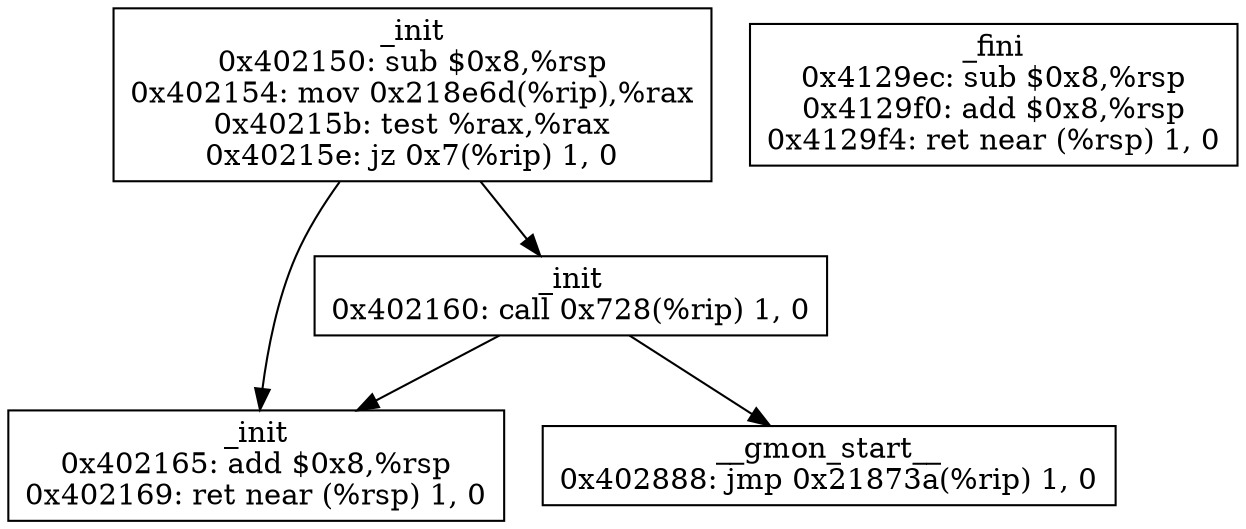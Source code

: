 digraph g {
B0 [shape=box, style=solid, label="_init\n0x402150: sub $0x8,%rsp\n0x402154: mov 0x218e6d(%rip),%rax\n0x40215b: test %rax,%rax\n0x40215e: jz 0x7(%rip) 1, 0"];
B1 [shape=box, style=solid, label="_init\n0x402160: call 0x728(%rip) 1, 0"];
B2 [shape=box, style=solid, label="_init\n0x402165: add $0x8,%rsp\n0x402169: ret near (%rsp) 1, 0"];
B3 [shape=box, style=solid, label="__gmon_start__\n0x402888: jmp 0x21873a(%rip) 1, 0"];
B4 [shape=box, style=solid, label="_fini\n0x4129ec: sub $0x8,%rsp\n0x4129f0: add $0x8,%rsp\n0x4129f4: ret near (%rsp) 1, 0"];
B0 -> B1 [style=solid, color="black"];
B0 -> B2 [style=solid, color="black"];
B1 -> B2 [style=solid, color="black"];
B1 -> B3 [style=solid, color="black"];
}

